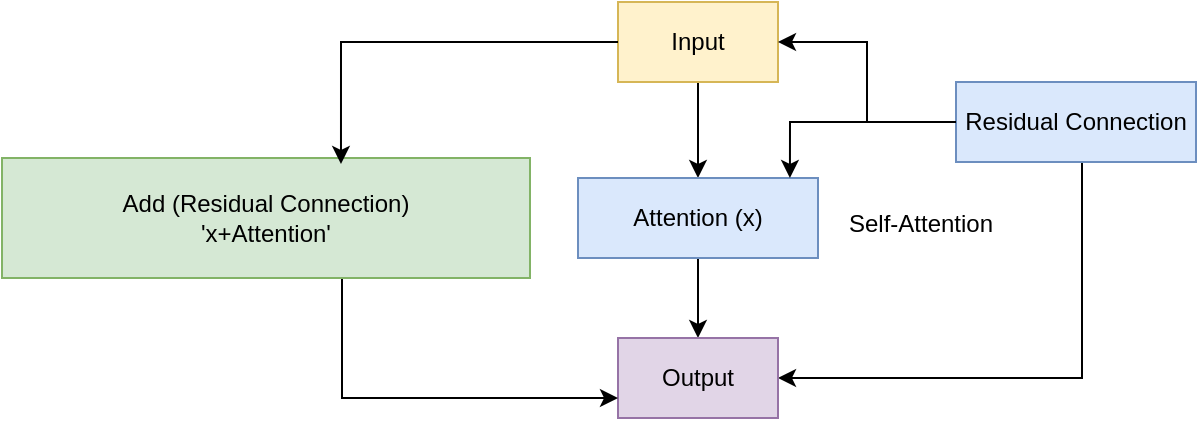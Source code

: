 <mxfile version="24.7.17">
  <diagram name="第 1 页" id="OrtO1BL4J7y-ObEIMfrD">
    <mxGraphModel dx="1143" dy="1248" grid="0" gridSize="10" guides="1" tooltips="1" connect="1" arrows="1" fold="1" page="0" pageScale="1" pageWidth="827" pageHeight="1169" math="0" shadow="0">
      <root>
        <mxCell id="0" />
        <mxCell id="1" parent="0" />
        <mxCell id="rytcNQbgE2_-Tv7Z9gG8-5" style="edgeStyle=orthogonalEdgeStyle;rounded=0;orthogonalLoop=1;jettySize=auto;html=1;entryX=0.5;entryY=0;entryDx=0;entryDy=0;" edge="1" parent="1" source="rytcNQbgE2_-Tv7Z9gG8-1" target="rytcNQbgE2_-Tv7Z9gG8-2">
          <mxGeometry relative="1" as="geometry" />
        </mxCell>
        <mxCell id="rytcNQbgE2_-Tv7Z9gG8-1" value="Input" style="rounded=0;whiteSpace=wrap;html=1;fillColor=#fff2cc;strokeColor=#d6b656;" vertex="1" parent="1">
          <mxGeometry x="133" y="48" width="80" height="40" as="geometry" />
        </mxCell>
        <mxCell id="rytcNQbgE2_-Tv7Z9gG8-7" style="edgeStyle=orthogonalEdgeStyle;rounded=0;orthogonalLoop=1;jettySize=auto;html=1;entryX=0.5;entryY=0;entryDx=0;entryDy=0;" edge="1" parent="1" source="rytcNQbgE2_-Tv7Z9gG8-2" target="rytcNQbgE2_-Tv7Z9gG8-6">
          <mxGeometry relative="1" as="geometry" />
        </mxCell>
        <mxCell id="rytcNQbgE2_-Tv7Z9gG8-2" value="Attention (x)" style="rounded=0;whiteSpace=wrap;html=1;fillColor=#dae8fc;strokeColor=#6c8ebf;" vertex="1" parent="1">
          <mxGeometry x="113" y="136" width="120" height="40" as="geometry" />
        </mxCell>
        <mxCell id="rytcNQbgE2_-Tv7Z9gG8-3" value="Self-Attention" style="text;html=1;align=center;verticalAlign=middle;resizable=0;points=[];autosize=1;strokeColor=none;fillColor=none;" vertex="1" parent="1">
          <mxGeometry x="239" y="146" width="90" height="26" as="geometry" />
        </mxCell>
        <mxCell id="rytcNQbgE2_-Tv7Z9gG8-8" style="edgeStyle=orthogonalEdgeStyle;rounded=0;orthogonalLoop=1;jettySize=auto;html=1;" edge="1" parent="1" source="rytcNQbgE2_-Tv7Z9gG8-4" target="rytcNQbgE2_-Tv7Z9gG8-1">
          <mxGeometry relative="1" as="geometry" />
        </mxCell>
        <mxCell id="rytcNQbgE2_-Tv7Z9gG8-10" style="edgeStyle=orthogonalEdgeStyle;rounded=0;orthogonalLoop=1;jettySize=auto;html=1;entryX=1;entryY=0.5;entryDx=0;entryDy=0;" edge="1" parent="1" source="rytcNQbgE2_-Tv7Z9gG8-4" target="rytcNQbgE2_-Tv7Z9gG8-6">
          <mxGeometry relative="1" as="geometry">
            <Array as="points">
              <mxPoint x="365" y="236" />
            </Array>
          </mxGeometry>
        </mxCell>
        <mxCell id="rytcNQbgE2_-Tv7Z9gG8-4" value="Residual Connection" style="rounded=0;whiteSpace=wrap;html=1;fillColor=#dae8fc;strokeColor=#6c8ebf;" vertex="1" parent="1">
          <mxGeometry x="302" y="88" width="120" height="40" as="geometry" />
        </mxCell>
        <mxCell id="rytcNQbgE2_-Tv7Z9gG8-6" value="Output" style="rounded=0;whiteSpace=wrap;html=1;fillColor=#e1d5e7;strokeColor=#9673a6;" vertex="1" parent="1">
          <mxGeometry x="133" y="216" width="80" height="40" as="geometry" />
        </mxCell>
        <mxCell id="rytcNQbgE2_-Tv7Z9gG8-9" style="edgeStyle=orthogonalEdgeStyle;rounded=0;orthogonalLoop=1;jettySize=auto;html=1;entryX=0.883;entryY=0;entryDx=0;entryDy=0;entryPerimeter=0;" edge="1" parent="1" source="rytcNQbgE2_-Tv7Z9gG8-4" target="rytcNQbgE2_-Tv7Z9gG8-2">
          <mxGeometry relative="1" as="geometry" />
        </mxCell>
        <mxCell id="rytcNQbgE2_-Tv7Z9gG8-13" style="edgeStyle=orthogonalEdgeStyle;rounded=0;orthogonalLoop=1;jettySize=auto;html=1;entryX=0;entryY=0.75;entryDx=0;entryDy=0;" edge="1" parent="1" source="rytcNQbgE2_-Tv7Z9gG8-11" target="rytcNQbgE2_-Tv7Z9gG8-6">
          <mxGeometry relative="1" as="geometry">
            <Array as="points">
              <mxPoint x="-5" y="246" />
            </Array>
          </mxGeometry>
        </mxCell>
        <mxCell id="rytcNQbgE2_-Tv7Z9gG8-11" value="Add (Residual Connection)&lt;div&gt;&#39;x+Attention&#39;&lt;/div&gt;" style="rounded=0;whiteSpace=wrap;html=1;fillColor=#d5e8d4;strokeColor=#82b366;" vertex="1" parent="1">
          <mxGeometry x="-175" y="126" width="264" height="60" as="geometry" />
        </mxCell>
        <mxCell id="rytcNQbgE2_-Tv7Z9gG8-12" style="edgeStyle=orthogonalEdgeStyle;rounded=0;orthogonalLoop=1;jettySize=auto;html=1;entryX=0.642;entryY=0.05;entryDx=0;entryDy=0;entryPerimeter=0;" edge="1" parent="1" source="rytcNQbgE2_-Tv7Z9gG8-1" target="rytcNQbgE2_-Tv7Z9gG8-11">
          <mxGeometry relative="1" as="geometry" />
        </mxCell>
      </root>
    </mxGraphModel>
  </diagram>
</mxfile>
